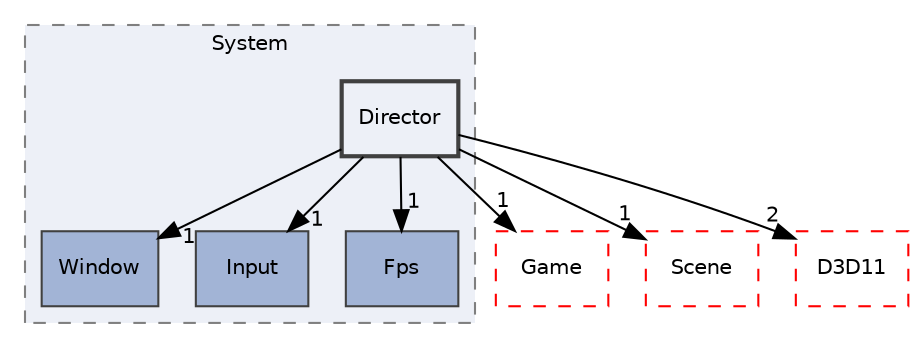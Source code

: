 digraph "C:/Users/shiih/Desktop/kiyosumi/DX11Template/Source/System/Director"
{
 // LATEX_PDF_SIZE
  edge [fontname="Helvetica",fontsize="10",labelfontname="Helvetica",labelfontsize="10"];
  node [fontname="Helvetica",fontsize="10",shape=record];
  compound=true
  subgraph clusterdir_86602465ad759445696399282595f21f {
    graph [ bgcolor="#edf0f7", pencolor="grey50", style="filled,dashed,", label="System", fontname="Helvetica", fontsize="10", URL="dir_86602465ad759445696399282595f21f.html"]
  dir_be535239644790434c451df8c89846dd [shape=box, label="Window", style="filled,", fillcolor="#a2b4d6", color="grey25", URL="dir_be535239644790434c451df8c89846dd.html"];
  dir_c37fac1c762baea9f0d5f2703e39f669 [shape=box, label="Input", style="filled,", fillcolor="#a2b4d6", color="grey25", URL="dir_c37fac1c762baea9f0d5f2703e39f669.html"];
  dir_c5fd3501db94e4a86d2580e9ca978471 [shape=box, label="Fps", style="filled,", fillcolor="#a2b4d6", color="grey25", URL="dir_c5fd3501db94e4a86d2580e9ca978471.html"];
  dir_c43e1f77021252f84a344c8b53135135 [shape=box, label="Director", style="filled,bold,", fillcolor="#edf0f7", color="grey25", URL="dir_c43e1f77021252f84a344c8b53135135.html"];
  }
  dir_3777292849a1481e53303ca2af78ff89 [shape=box, label="Game", style="dashed,", fillcolor="#edf0f7", color="red", URL="dir_3777292849a1481e53303ca2af78ff89.html"];
  dir_4320b44877c4234843610716d05fd211 [shape=box, label="Scene", style="dashed,", fillcolor="#edf0f7", color="red", URL="dir_4320b44877c4234843610716d05fd211.html"];
  dir_d6f806a0f8acb4e9216b2e39be4b704c [shape=box, label="D3D11", style="dashed,", fillcolor="#edf0f7", color="red", URL="dir_d6f806a0f8acb4e9216b2e39be4b704c.html"];
  dir_c43e1f77021252f84a344c8b53135135->dir_3777292849a1481e53303ca2af78ff89 [headlabel="1", labeldistance=1.5 headhref="dir_000003_000005.html"];
  dir_c43e1f77021252f84a344c8b53135135->dir_4320b44877c4234843610716d05fd211 [headlabel="1", labeldistance=1.5 headhref="dir_000003_000012.html"];
  dir_c43e1f77021252f84a344c8b53135135->dir_be535239644790434c451df8c89846dd [headlabel="1", labeldistance=1.5 headhref="dir_000003_000018.html"];
  dir_c43e1f77021252f84a344c8b53135135->dir_c37fac1c762baea9f0d5f2703e39f669 [headlabel="1", labeldistance=1.5 headhref="dir_000003_000006.html"];
  dir_c43e1f77021252f84a344c8b53135135->dir_c5fd3501db94e4a86d2580e9ca978471 [headlabel="1", labeldistance=1.5 headhref="dir_000003_000004.html"];
  dir_c43e1f77021252f84a344c8b53135135->dir_d6f806a0f8acb4e9216b2e39be4b704c [headlabel="2", labeldistance=1.5 headhref="dir_000003_000002.html"];
}
